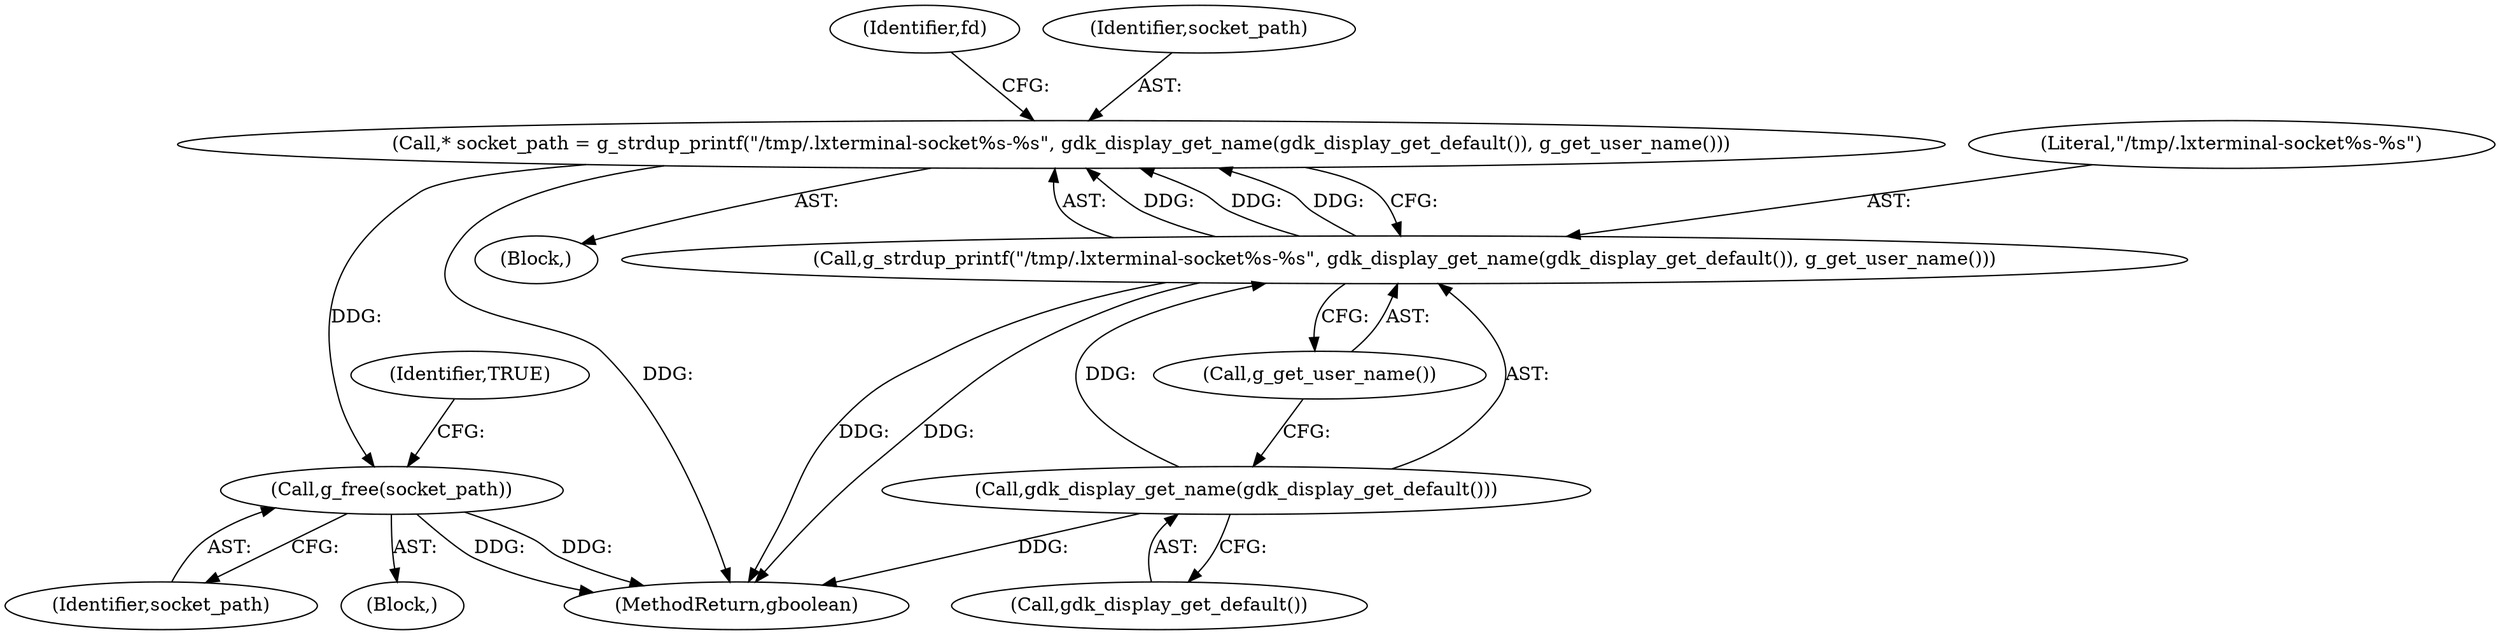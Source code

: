 digraph "0_lxde_f99163c6ff8b2f57c5f37b1ce5d62cf7450d4648@API" {
"1000122" [label="(Call,* socket_path = g_strdup_printf(\"/tmp/.lxterminal-socket%s-%s\", gdk_display_get_name(gdk_display_get_default()), g_get_user_name()))"];
"1000124" [label="(Call,g_strdup_printf(\"/tmp/.lxterminal-socket%s-%s\", gdk_display_get_name(gdk_display_get_default()), g_get_user_name()))"];
"1000126" [label="(Call,gdk_display_get_name(gdk_display_get_default()))"];
"1000141" [label="(Call,g_free(socket_path))"];
"1000124" [label="(Call,g_strdup_printf(\"/tmp/.lxterminal-socket%s-%s\", gdk_display_get_name(gdk_display_get_default()), g_get_user_name()))"];
"1000131" [label="(Identifier,fd)"];
"1000141" [label="(Call,g_free(socket_path))"];
"1000126" [label="(Call,gdk_display_get_name(gdk_display_get_default()))"];
"1000125" [label="(Literal,\"/tmp/.lxterminal-socket%s-%s\")"];
"1000127" [label="(Call,gdk_display_get_default())"];
"1000128" [label="(Call,g_get_user_name())"];
"1000336" [label="(MethodReturn,gboolean)"];
"1000120" [label="(Block,)"];
"1000122" [label="(Call,* socket_path = g_strdup_printf(\"/tmp/.lxterminal-socket%s-%s\", gdk_display_get_name(gdk_display_get_default()), g_get_user_name()))"];
"1000142" [label="(Identifier,socket_path)"];
"1000123" [label="(Identifier,socket_path)"];
"1000144" [label="(Identifier,TRUE)"];
"1000136" [label="(Block,)"];
"1000122" -> "1000120"  [label="AST: "];
"1000122" -> "1000124"  [label="CFG: "];
"1000123" -> "1000122"  [label="AST: "];
"1000124" -> "1000122"  [label="AST: "];
"1000131" -> "1000122"  [label="CFG: "];
"1000122" -> "1000336"  [label="DDG: "];
"1000124" -> "1000122"  [label="DDG: "];
"1000124" -> "1000122"  [label="DDG: "];
"1000124" -> "1000122"  [label="DDG: "];
"1000122" -> "1000141"  [label="DDG: "];
"1000124" -> "1000128"  [label="CFG: "];
"1000125" -> "1000124"  [label="AST: "];
"1000126" -> "1000124"  [label="AST: "];
"1000128" -> "1000124"  [label="AST: "];
"1000124" -> "1000336"  [label="DDG: "];
"1000124" -> "1000336"  [label="DDG: "];
"1000126" -> "1000124"  [label="DDG: "];
"1000126" -> "1000127"  [label="CFG: "];
"1000127" -> "1000126"  [label="AST: "];
"1000128" -> "1000126"  [label="CFG: "];
"1000126" -> "1000336"  [label="DDG: "];
"1000141" -> "1000136"  [label="AST: "];
"1000141" -> "1000142"  [label="CFG: "];
"1000142" -> "1000141"  [label="AST: "];
"1000144" -> "1000141"  [label="CFG: "];
"1000141" -> "1000336"  [label="DDG: "];
"1000141" -> "1000336"  [label="DDG: "];
}
